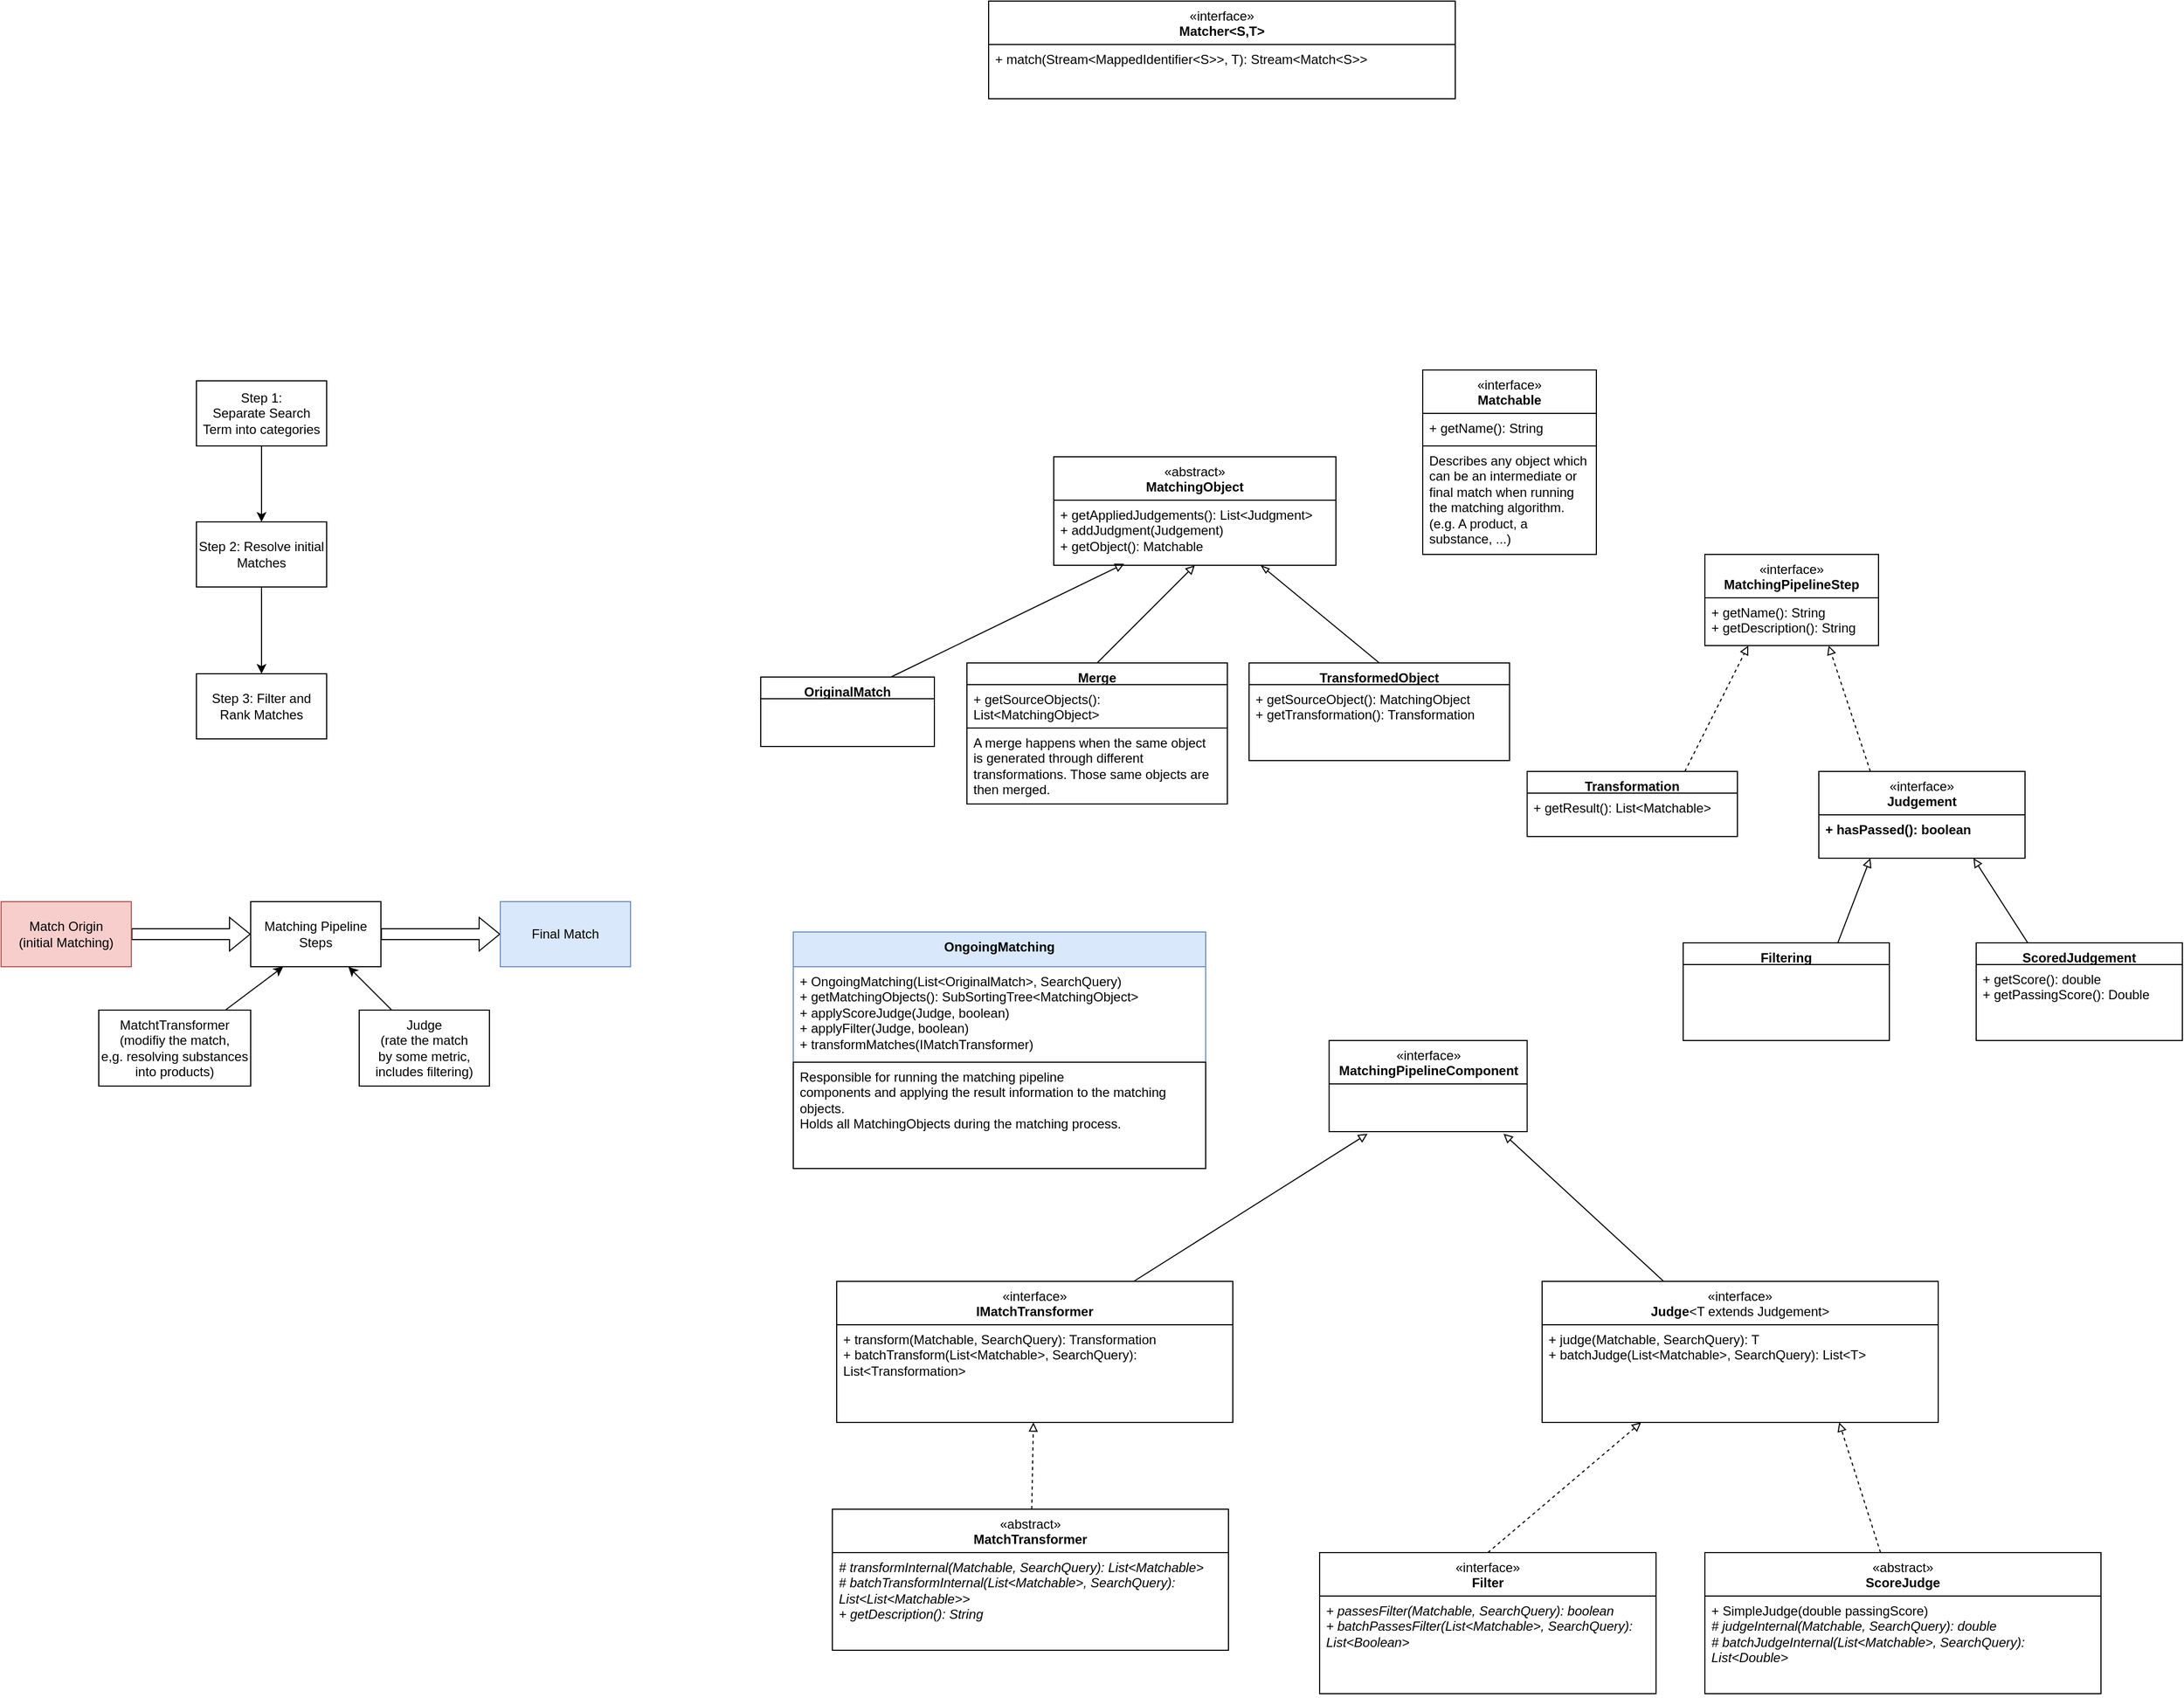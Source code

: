 <mxfile version="24.3.1" type="device">
  <diagram name="Page-1" id="FMcPhcLRTEElsIuv75pr">
    <mxGraphModel dx="1647" dy="2030" grid="1" gridSize="10" guides="1" tooltips="1" connect="1" arrows="1" fold="1" page="1" pageScale="1" pageWidth="850" pageHeight="1100" math="0" shadow="0">
      <root>
        <mxCell id="0" />
        <mxCell id="1" parent="0" />
        <mxCell id="ELG1PlljHL2-bM1odg6w-3" style="edgeStyle=orthogonalEdgeStyle;rounded=0;orthogonalLoop=1;jettySize=auto;html=1;entryX=0.5;entryY=0;entryDx=0;entryDy=0;" parent="1" source="ELG1PlljHL2-bM1odg6w-1" target="1X00-2WaaPi3FvJcH1Gz-4" edge="1">
          <mxGeometry relative="1" as="geometry">
            <mxPoint x="300" y="340" as="targetPoint" />
          </mxGeometry>
        </mxCell>
        <mxCell id="ELG1PlljHL2-bM1odg6w-1" value="&lt;div&gt;Step 1:&lt;/div&gt;&lt;div&gt;Separate Search Term into categories&lt;br&gt;&lt;/div&gt;" style="rounded=0;whiteSpace=wrap;html=1;" parent="1" vertex="1">
          <mxGeometry x="240" y="220" width="120" height="60" as="geometry" />
        </mxCell>
        <mxCell id="ELG1PlljHL2-bM1odg6w-2" value="Step 3: Filter and Rank Matches" style="rounded=0;whiteSpace=wrap;html=1;" parent="1" vertex="1">
          <mxGeometry x="240" y="490" width="120" height="60" as="geometry" />
        </mxCell>
        <mxCell id="ELG1PlljHL2-bM1odg6w-7" style="edgeStyle=orthogonalEdgeStyle;rounded=0;orthogonalLoop=1;jettySize=auto;html=1;entryX=0;entryY=0.5;entryDx=0;entryDy=0;shape=flexArrow;" parent="1" source="ELG1PlljHL2-bM1odg6w-4" target="ELG1PlljHL2-bM1odg6w-5" edge="1">
          <mxGeometry relative="1" as="geometry" />
        </mxCell>
        <mxCell id="ELG1PlljHL2-bM1odg6w-4" value="Match Origin&lt;br&gt;&lt;div&gt;(initial Matching)&lt;/div&gt;" style="rounded=0;whiteSpace=wrap;html=1;fillColor=#f8cecc;strokeColor=#b85450;" parent="1" vertex="1">
          <mxGeometry x="60" y="700" width="120" height="60" as="geometry" />
        </mxCell>
        <mxCell id="ELG1PlljHL2-bM1odg6w-8" style="edgeStyle=orthogonalEdgeStyle;rounded=0;orthogonalLoop=1;jettySize=auto;html=1;entryX=0;entryY=0.5;entryDx=0;entryDy=0;shape=flexArrow;" parent="1" source="ELG1PlljHL2-bM1odg6w-5" target="ELG1PlljHL2-bM1odg6w-6" edge="1">
          <mxGeometry relative="1" as="geometry" />
        </mxCell>
        <mxCell id="ELG1PlljHL2-bM1odg6w-5" value="Matching Pipeline&lt;br&gt;Steps" style="rounded=0;whiteSpace=wrap;html=1;" parent="1" vertex="1">
          <mxGeometry x="290" y="700" width="120" height="60" as="geometry" />
        </mxCell>
        <mxCell id="ELG1PlljHL2-bM1odg6w-6" value="Final Match" style="rounded=0;whiteSpace=wrap;html=1;fillColor=#dae8fc;strokeColor=#6c8ebf;" parent="1" vertex="1">
          <mxGeometry x="520" y="700" width="120" height="60" as="geometry" />
        </mxCell>
        <mxCell id="ELG1PlljHL2-bM1odg6w-13" style="rounded=0;orthogonalLoop=1;jettySize=auto;html=1;entryX=0.25;entryY=1;entryDx=0;entryDy=0;" parent="1" source="ELG1PlljHL2-bM1odg6w-12" target="ELG1PlljHL2-bM1odg6w-5" edge="1">
          <mxGeometry relative="1" as="geometry">
            <mxPoint x="320" y="762" as="targetPoint" />
          </mxGeometry>
        </mxCell>
        <mxCell id="ELG1PlljHL2-bM1odg6w-12" value="MatchtTransformer&lt;br&gt;(modifiy the match,&lt;br&gt;&lt;div&gt;e,g. resolving substances into products)&lt;br&gt;&lt;/div&gt;" style="rounded=0;whiteSpace=wrap;html=1;" parent="1" vertex="1">
          <mxGeometry x="150" y="800" width="140" height="70" as="geometry" />
        </mxCell>
        <mxCell id="ELG1PlljHL2-bM1odg6w-17" style="rounded=0;orthogonalLoop=1;jettySize=auto;html=1;exitX=0.25;exitY=0;exitDx=0;exitDy=0;entryX=0.75;entryY=1;entryDx=0;entryDy=0;" parent="1" source="ELG1PlljHL2-bM1odg6w-16" target="ELG1PlljHL2-bM1odg6w-5" edge="1">
          <mxGeometry relative="1" as="geometry" />
        </mxCell>
        <mxCell id="ELG1PlljHL2-bM1odg6w-16" value="Judge&lt;br&gt;(rate the match&lt;br&gt;by some metric,&lt;br&gt;includes filtering)" style="rounded=0;whiteSpace=wrap;html=1;" parent="1" vertex="1">
          <mxGeometry x="390" y="800" width="120" height="70" as="geometry" />
        </mxCell>
        <mxCell id="ELG1PlljHL2-bM1odg6w-28" value="&lt;span style=&quot;font-weight: normal;&quot;&gt;«interface»&lt;/span&gt;&lt;br&gt;&lt;b&gt;MatchingPipelineStep&lt;/b&gt;" style="swimlane;fontStyle=1;align=center;verticalAlign=top;childLayout=stackLayout;horizontal=1;startSize=40;horizontalStack=0;resizeParent=1;resizeParentMax=0;resizeLast=0;collapsible=1;marginBottom=0;whiteSpace=wrap;html=1;" parent="1" vertex="1">
          <mxGeometry x="1630" y="380" width="160" height="84" as="geometry" />
        </mxCell>
        <mxCell id="ELG1PlljHL2-bM1odg6w-29" value="&lt;div&gt;+ getName(): String&lt;/div&gt;&lt;div&gt;+ getDescription(): String&lt;br&gt;&lt;/div&gt;" style="text;strokeColor=none;fillColor=none;align=left;verticalAlign=top;spacingLeft=4;spacingRight=4;overflow=hidden;rotatable=0;points=[[0,0.5],[1,0.5]];portConstraint=eastwest;whiteSpace=wrap;html=1;" parent="ELG1PlljHL2-bM1odg6w-28" vertex="1">
          <mxGeometry y="40" width="160" height="44" as="geometry" />
        </mxCell>
        <mxCell id="ELG1PlljHL2-bM1odg6w-34" style="rounded=0;orthogonalLoop=1;jettySize=auto;html=1;entryX=0.713;entryY=1;entryDx=0;entryDy=0;entryPerimeter=0;exitX=0.25;exitY=0;exitDx=0;exitDy=0;dashed=1;endArrow=block;endFill=0;" parent="1" source="kuBtR63fE_IgyAm7oiev-7" target="ELG1PlljHL2-bM1odg6w-29" edge="1">
          <mxGeometry relative="1" as="geometry">
            <mxPoint x="1780" y="560" as="sourcePoint" />
          </mxGeometry>
        </mxCell>
        <mxCell id="ELG1PlljHL2-bM1odg6w-35" value="Transformation" style="swimlane;fontStyle=1;align=center;verticalAlign=top;childLayout=stackLayout;horizontal=1;startSize=20;horizontalStack=0;resizeParent=1;resizeParentMax=0;resizeLast=0;collapsible=1;marginBottom=0;whiteSpace=wrap;html=1;" parent="1" vertex="1">
          <mxGeometry x="1466.25" y="580" width="193.75" height="60" as="geometry" />
        </mxCell>
        <mxCell id="kuBtR63fE_IgyAm7oiev-61" value="+ getResult(): List&amp;lt;Matchable&amp;gt;" style="text;strokeColor=none;fillColor=none;align=left;verticalAlign=top;spacingLeft=4;spacingRight=4;overflow=hidden;rotatable=0;points=[[0,0.5],[1,0.5]];portConstraint=eastwest;whiteSpace=wrap;html=1;" parent="ELG1PlljHL2-bM1odg6w-35" vertex="1">
          <mxGeometry y="20" width="193.75" height="40" as="geometry" />
        </mxCell>
        <mxCell id="kuBtR63fE_IgyAm7oiev-1" value="&lt;span style=&quot;font-weight: normal;&quot;&gt;«abstract»&lt;/span&gt;&lt;br&gt;MatchingObject" style="swimlane;fontStyle=1;align=center;verticalAlign=top;childLayout=stackLayout;horizontal=1;startSize=40;horizontalStack=0;resizeParent=1;resizeParentMax=0;resizeLast=0;collapsible=1;marginBottom=0;whiteSpace=wrap;html=1;" parent="1" vertex="1">
          <mxGeometry x="1030" y="290" width="260" height="100" as="geometry" />
        </mxCell>
        <mxCell id="kuBtR63fE_IgyAm7oiev-5" value="&lt;div&gt;+ getAppliedJudgements(): List&amp;lt;Judgment&amp;gt;&lt;br&gt;&lt;/div&gt;&lt;div&gt;+ addJudgment(Judgement)&lt;br&gt;&lt;/div&gt;+ getObject(): Matchable" style="text;strokeColor=none;fillColor=none;align=left;verticalAlign=top;spacingLeft=4;spacingRight=4;overflow=hidden;rotatable=0;points=[[0,0.5],[1,0.5]];portConstraint=eastwest;whiteSpace=wrap;html=1;" parent="kuBtR63fE_IgyAm7oiev-1" vertex="1">
          <mxGeometry y="40" width="260" height="60" as="geometry" />
        </mxCell>
        <mxCell id="kuBtR63fE_IgyAm7oiev-7" value="&lt;div&gt;&lt;span style=&quot;font-weight: normal;&quot;&gt;«interface»&lt;/span&gt;&lt;br&gt;Judgement&lt;/div&gt;" style="swimlane;fontStyle=1;align=center;verticalAlign=top;childLayout=stackLayout;horizontal=1;startSize=40;horizontalStack=0;resizeParent=1;resizeParentMax=0;resizeLast=0;collapsible=1;marginBottom=0;whiteSpace=wrap;html=1;" parent="1" vertex="1">
          <mxGeometry x="1735" y="580" width="190" height="80" as="geometry" />
        </mxCell>
        <mxCell id="kuBtR63fE_IgyAm7oiev-8" value="+ hasPassed(): boolean" style="text;strokeColor=none;fillColor=none;align=left;verticalAlign=top;spacingLeft=4;spacingRight=4;overflow=hidden;rotatable=0;points=[[0,0.5],[1,0.5]];portConstraint=eastwest;whiteSpace=wrap;html=1;fontStyle=1" parent="kuBtR63fE_IgyAm7oiev-7" vertex="1">
          <mxGeometry y="40" width="190" height="40" as="geometry" />
        </mxCell>
        <mxCell id="kuBtR63fE_IgyAm7oiev-16" style="rounded=0;orthogonalLoop=1;jettySize=auto;html=1;exitX=0.25;exitY=0;exitDx=0;exitDy=0;entryX=0.75;entryY=1;entryDx=0;entryDy=0;endArrow=block;endFill=0;" parent="1" source="kuBtR63fE_IgyAm7oiev-9" target="kuBtR63fE_IgyAm7oiev-7" edge="1">
          <mxGeometry relative="1" as="geometry" />
        </mxCell>
        <mxCell id="kuBtR63fE_IgyAm7oiev-9" value="ScoredJudgement" style="swimlane;fontStyle=1;align=center;verticalAlign=top;childLayout=stackLayout;horizontal=1;startSize=20;horizontalStack=0;resizeParent=1;resizeParentMax=0;resizeLast=0;collapsible=1;marginBottom=0;whiteSpace=wrap;html=1;" parent="1" vertex="1">
          <mxGeometry x="1880" y="738" width="190" height="90" as="geometry" />
        </mxCell>
        <mxCell id="kuBtR63fE_IgyAm7oiev-10" value="+ getScore(): double&lt;br&gt;&lt;div&gt;+ getPassingScore(): Double&lt;/div&gt;" style="text;strokeColor=none;fillColor=none;align=left;verticalAlign=top;spacingLeft=4;spacingRight=4;overflow=hidden;rotatable=0;points=[[0,0.5],[1,0.5]];portConstraint=eastwest;whiteSpace=wrap;html=1;" parent="kuBtR63fE_IgyAm7oiev-9" vertex="1">
          <mxGeometry y="20" width="190" height="70" as="geometry" />
        </mxCell>
        <mxCell id="kuBtR63fE_IgyAm7oiev-15" style="rounded=0;orthogonalLoop=1;jettySize=auto;html=1;exitX=0.75;exitY=0;exitDx=0;exitDy=0;entryX=0.25;entryY=1;entryDx=0;entryDy=0;endArrow=block;endFill=0;" parent="1" source="kuBtR63fE_IgyAm7oiev-13" target="kuBtR63fE_IgyAm7oiev-7" edge="1">
          <mxGeometry relative="1" as="geometry" />
        </mxCell>
        <mxCell id="kuBtR63fE_IgyAm7oiev-13" value="Filtering" style="swimlane;fontStyle=1;align=center;verticalAlign=top;childLayout=stackLayout;horizontal=1;startSize=20;horizontalStack=0;resizeParent=1;resizeParentMax=0;resizeLast=0;collapsible=1;marginBottom=0;whiteSpace=wrap;html=1;" parent="1" vertex="1">
          <mxGeometry x="1610" y="738" width="190" height="90" as="geometry">
            <mxRectangle x="1610" y="738" width="90" height="32" as="alternateBounds" />
          </mxGeometry>
        </mxCell>
        <mxCell id="kuBtR63fE_IgyAm7oiev-17" value="" style="rounded=0;orthogonalLoop=1;jettySize=auto;html=1;exitX=0.75;exitY=0;exitDx=0;exitDy=0;entryX=0.25;entryY=1;entryDx=0;entryDy=0;endArrow=block;endFill=0;dashed=1;" parent="1" source="ELG1PlljHL2-bM1odg6w-35" target="ELG1PlljHL2-bM1odg6w-28" edge="1">
          <mxGeometry relative="1" as="geometry">
            <mxPoint x="1510" y="603" as="sourcePoint" />
            <mxPoint x="1627.5" y="502" as="targetPoint" />
          </mxGeometry>
        </mxCell>
        <mxCell id="kuBtR63fE_IgyAm7oiev-19" value="OriginalMatch" style="swimlane;fontStyle=1;align=center;verticalAlign=top;childLayout=stackLayout;horizontal=1;startSize=20;horizontalStack=0;resizeParent=1;resizeParentMax=0;resizeLast=0;collapsible=1;marginBottom=0;whiteSpace=wrap;html=1;" parent="1" vertex="1">
          <mxGeometry x="760" y="493" width="160" height="64" as="geometry" />
        </mxCell>
        <mxCell id="kuBtR63fE_IgyAm7oiev-25" style="rounded=0;orthogonalLoop=1;jettySize=auto;html=1;exitX=0.5;exitY=0;exitDx=0;exitDy=0;endArrow=blockThin;endFill=0;" parent="1" source="kuBtR63fE_IgyAm7oiev-21" target="kuBtR63fE_IgyAm7oiev-1" edge="1">
          <mxGeometry relative="1" as="geometry" />
        </mxCell>
        <mxCell id="kuBtR63fE_IgyAm7oiev-21" value="TransformedObject" style="swimlane;fontStyle=1;align=center;verticalAlign=top;childLayout=stackLayout;horizontal=1;startSize=20;horizontalStack=0;resizeParent=1;resizeParentMax=0;resizeLast=0;collapsible=1;marginBottom=0;whiteSpace=wrap;html=1;" parent="1" vertex="1">
          <mxGeometry x="1210" y="480" width="240" height="90" as="geometry" />
        </mxCell>
        <mxCell id="kuBtR63fE_IgyAm7oiev-22" value="&lt;div&gt;+ getSourceObject(): MatchingObject&lt;br&gt;&lt;/div&gt;&lt;div&gt;+ getTransformation(): Transformation&lt;br&gt;&lt;/div&gt;" style="text;strokeColor=none;fillColor=none;align=left;verticalAlign=top;spacingLeft=4;spacingRight=4;overflow=hidden;rotatable=0;points=[[0,0.5],[1,0.5]];portConstraint=eastwest;whiteSpace=wrap;html=1;" parent="kuBtR63fE_IgyAm7oiev-21" vertex="1">
          <mxGeometry y="20" width="240" height="70" as="geometry" />
        </mxCell>
        <mxCell id="kuBtR63fE_IgyAm7oiev-24" style="rounded=0;orthogonalLoop=1;jettySize=auto;html=1;exitX=0.75;exitY=0;exitDx=0;exitDy=0;entryX=0.25;entryY=0.977;entryDx=0;entryDy=0;entryPerimeter=0;endArrow=block;endFill=0;" parent="1" source="kuBtR63fE_IgyAm7oiev-19" target="kuBtR63fE_IgyAm7oiev-5" edge="1">
          <mxGeometry relative="1" as="geometry" />
        </mxCell>
        <mxCell id="kuBtR63fE_IgyAm7oiev-26" value="&lt;span style=&quot;font-weight: normal;&quot;&gt;«interface»&lt;/span&gt;&lt;br&gt;Matchable" style="swimlane;fontStyle=1;align=center;verticalAlign=top;childLayout=stackLayout;horizontal=1;startSize=40;horizontalStack=0;resizeParent=1;resizeParentMax=0;resizeLast=0;collapsible=1;marginBottom=0;whiteSpace=wrap;html=1;" parent="1" vertex="1">
          <mxGeometry x="1370" y="210" width="160" height="170" as="geometry" />
        </mxCell>
        <mxCell id="kuBtR63fE_IgyAm7oiev-27" value="&lt;div&gt;+ getName(): String&lt;/div&gt;" style="text;strokeColor=none;fillColor=none;align=left;verticalAlign=top;spacingLeft=4;spacingRight=4;overflow=hidden;rotatable=0;points=[[0,0.5],[1,0.5]];portConstraint=eastwest;whiteSpace=wrap;html=1;" parent="kuBtR63fE_IgyAm7oiev-26" vertex="1">
          <mxGeometry y="40" width="160" height="30" as="geometry" />
        </mxCell>
        <mxCell id="kuBtR63fE_IgyAm7oiev-28" value="&lt;div&gt;Describes any object which&lt;/div&gt;&lt;div&gt;can be an intermediate or&lt;/div&gt;&lt;div&gt;final match when running&lt;/div&gt;&lt;div&gt;the matching algorithm.&lt;br&gt;(e.g. A product, a substance, ...)&lt;br&gt;&lt;/div&gt;" style="text;strokeColor=default;fillColor=none;align=left;verticalAlign=top;spacingLeft=4;spacingRight=4;overflow=hidden;rotatable=0;points=[[0,0.5],[1,0.5]];portConstraint=eastwest;whiteSpace=wrap;html=1;" parent="kuBtR63fE_IgyAm7oiev-26" vertex="1">
          <mxGeometry y="70" width="160" height="100" as="geometry" />
        </mxCell>
        <mxCell id="kuBtR63fE_IgyAm7oiev-45" style="rounded=0;orthogonalLoop=1;jettySize=auto;html=1;entryX=0.881;entryY=1.045;entryDx=0;entryDy=0;endArrow=block;endFill=0;entryPerimeter=0;" parent="1" source="kuBtR63fE_IgyAm7oiev-29" edge="1">
          <mxGeometry relative="1" as="geometry">
            <mxPoint x="1444.532" y="913.98" as="targetPoint" />
          </mxGeometry>
        </mxCell>
        <mxCell id="kuBtR63fE_IgyAm7oiev-29" value="&lt;span style=&quot;font-weight: normal;&quot;&gt;«interface»&lt;/span&gt;&lt;br&gt;Judge&lt;span style=&quot;font-weight: normal;&quot;&gt;&amp;lt;T extends Judgement&amp;gt;&lt;br&gt;&lt;/span&gt;" style="swimlane;fontStyle=1;align=center;verticalAlign=top;childLayout=stackLayout;horizontal=1;startSize=40;horizontalStack=0;resizeParent=1;resizeParentMax=0;resizeLast=0;collapsible=1;marginBottom=0;whiteSpace=wrap;html=1;" parent="1" vertex="1">
          <mxGeometry x="1480" y="1050" width="365" height="130" as="geometry" />
        </mxCell>
        <mxCell id="kuBtR63fE_IgyAm7oiev-30" value="&lt;div&gt;+ judge(Matchable, SearchQuery): T&lt;br&gt;&lt;/div&gt;&lt;div&gt;+ batchJudge(List&amp;lt;Matchable&amp;gt;, SearchQuery): List&amp;lt;T&amp;gt;&lt;br&gt;&lt;/div&gt;" style="text;strokeColor=none;fillColor=none;align=left;verticalAlign=top;spacingLeft=4;spacingRight=4;overflow=hidden;rotatable=0;points=[[0,0.5],[1,0.5]];portConstraint=eastwest;whiteSpace=wrap;html=1;" parent="kuBtR63fE_IgyAm7oiev-29" vertex="1">
          <mxGeometry y="40" width="365" height="90" as="geometry" />
        </mxCell>
        <mxCell id="kuBtR63fE_IgyAm7oiev-46" style="rounded=0;orthogonalLoop=1;jettySize=auto;html=1;exitX=0.75;exitY=0;exitDx=0;exitDy=0;entryX=0.194;entryY=1.045;entryDx=0;entryDy=0;endArrow=block;endFill=0;entryPerimeter=0;" parent="1" source="kuBtR63fE_IgyAm7oiev-32" edge="1">
          <mxGeometry relative="1" as="geometry">
            <mxPoint x="1319.155" y="913.98" as="targetPoint" />
          </mxGeometry>
        </mxCell>
        <mxCell id="kuBtR63fE_IgyAm7oiev-32" value="&lt;span style=&quot;font-weight: normal;&quot;&gt;«interface»&lt;/span&gt;&lt;br&gt;IMatchTransformer" style="swimlane;fontStyle=1;align=center;verticalAlign=top;childLayout=stackLayout;horizontal=1;startSize=40;horizontalStack=0;resizeParent=1;resizeParentMax=0;resizeLast=0;collapsible=1;marginBottom=0;whiteSpace=wrap;html=1;" parent="1" vertex="1">
          <mxGeometry x="830" y="1050" width="365" height="130" as="geometry" />
        </mxCell>
        <mxCell id="kuBtR63fE_IgyAm7oiev-33" value="&lt;div&gt;+ transform(Matchable, SearchQuery): Transformation&lt;br&gt;&lt;/div&gt;&lt;div&gt;+ batchTransform(List&amp;lt;Matchable&amp;gt;, SearchQuery): List&amp;lt;Transformation&amp;gt;&lt;br&gt;&lt;/div&gt;" style="text;strokeColor=none;fillColor=none;align=left;verticalAlign=top;spacingLeft=4;spacingRight=4;overflow=hidden;rotatable=0;points=[[0,0.5],[1,0.5]];portConstraint=eastwest;whiteSpace=wrap;html=1;" parent="kuBtR63fE_IgyAm7oiev-32" vertex="1">
          <mxGeometry y="40" width="365" height="90" as="geometry" />
        </mxCell>
        <mxCell id="kuBtR63fE_IgyAm7oiev-51" style="rounded=0;orthogonalLoop=1;jettySize=auto;html=1;exitX=0.5;exitY=0;exitDx=0;exitDy=0;endArrow=block;endFill=0;dashed=1;entryX=0.25;entryY=1;entryDx=0;entryDy=0;" parent="1" source="kuBtR63fE_IgyAm7oiev-34" target="kuBtR63fE_IgyAm7oiev-29" edge="1">
          <mxGeometry relative="1" as="geometry">
            <mxPoint x="1660" y="1240" as="targetPoint" />
          </mxGeometry>
        </mxCell>
        <mxCell id="kuBtR63fE_IgyAm7oiev-34" value="&lt;div&gt;&lt;span style=&quot;font-weight: normal;&quot;&gt;«interface»&lt;/span&gt;&lt;/div&gt;&lt;div&gt;Filter&lt;/div&gt;" style="swimlane;fontStyle=1;align=center;verticalAlign=top;childLayout=stackLayout;horizontal=1;startSize=40;horizontalStack=0;resizeParent=1;resizeParentMax=0;resizeLast=0;collapsible=1;marginBottom=0;whiteSpace=wrap;html=1;" parent="1" vertex="1">
          <mxGeometry x="1275" y="1300" width="310" height="130" as="geometry" />
        </mxCell>
        <mxCell id="kuBtR63fE_IgyAm7oiev-35" value="&lt;div&gt;&lt;i&gt;+ passesFilter(Matchable, SearchQuery): boolean&lt;/i&gt;&lt;br&gt;&lt;/div&gt;&lt;div&gt;&lt;i&gt;+ batchPassesFilter(List&amp;lt;Matchable&amp;gt;, SearchQuery): List&amp;lt;Boolean&amp;gt;&lt;/i&gt;&lt;br&gt;&lt;/div&gt;" style="text;strokeColor=none;fillColor=none;align=left;verticalAlign=top;spacingLeft=4;spacingRight=4;overflow=hidden;rotatable=0;points=[[0,0.5],[1,0.5]];portConstraint=eastwest;whiteSpace=wrap;html=1;" parent="kuBtR63fE_IgyAm7oiev-34" vertex="1">
          <mxGeometry y="40" width="310" height="90" as="geometry" />
        </mxCell>
        <mxCell id="kuBtR63fE_IgyAm7oiev-36" value="OngoingMatching" style="swimlane;fontStyle=1;align=center;verticalAlign=top;childLayout=stackLayout;horizontal=1;startSize=32;horizontalStack=0;resizeParent=1;resizeParentMax=0;resizeLast=0;collapsible=1;marginBottom=0;whiteSpace=wrap;html=1;fillColor=#dae8fc;strokeColor=#6c8ebf;" parent="1" vertex="1">
          <mxGeometry x="790" y="728" width="380" height="218" as="geometry" />
        </mxCell>
        <mxCell id="kuBtR63fE_IgyAm7oiev-37" value="&lt;div&gt;+ OngoingMatching(List&amp;lt;OriginalMatch&amp;gt;, SearchQuery)&lt;/div&gt;&lt;div&gt;+ getMatchingObjects(): SubSortingTree&amp;lt;MatchingObject&amp;gt;&lt;/div&gt;&lt;div&gt;+ applyScoreJudge(Judge, boolean)&lt;br&gt;&lt;/div&gt;&lt;div&gt;+ applyFilter(Judge, boolean)&lt;/div&gt;&lt;div&gt;+ transformMatches(IMatchTransformer)&lt;br&gt;&lt;/div&gt;" style="text;strokeColor=none;fillColor=none;align=left;verticalAlign=top;spacingLeft=4;spacingRight=4;overflow=hidden;rotatable=0;points=[[0,0.5],[1,0.5]];portConstraint=eastwest;whiteSpace=wrap;html=1;" parent="kuBtR63fE_IgyAm7oiev-36" vertex="1">
          <mxGeometry y="32" width="380" height="88" as="geometry" />
        </mxCell>
        <mxCell id="kuBtR63fE_IgyAm7oiev-47" value="&lt;div&gt;Responsible for running the matching pipeline&lt;/div&gt;&lt;div&gt;components and applying the result information to the matching objects.&lt;/div&gt;&lt;div&gt;Holds all MatchingObjects during the matching process.&lt;br&gt;&lt;/div&gt;" style="text;strokeColor=default;fillColor=none;align=left;verticalAlign=top;spacingLeft=4;spacingRight=4;overflow=hidden;rotatable=0;points=[[0,0.5],[1,0.5]];portConstraint=eastwest;whiteSpace=wrap;html=1;" parent="kuBtR63fE_IgyAm7oiev-36" vertex="1">
          <mxGeometry y="120" width="380" height="98" as="geometry" />
        </mxCell>
        <mxCell id="kuBtR63fE_IgyAm7oiev-49" value="&lt;span style=&quot;font-weight: normal;&quot;&gt;«interface»&lt;/span&gt;&lt;br&gt;&lt;b&gt;MatchingPipelineComponent&lt;/b&gt;" style="swimlane;fontStyle=1;align=center;verticalAlign=top;childLayout=stackLayout;horizontal=1;startSize=40;horizontalStack=0;resizeParent=1;resizeParentMax=0;resizeLast=0;collapsible=1;marginBottom=0;whiteSpace=wrap;html=1;" parent="1" vertex="1">
          <mxGeometry x="1283.75" y="828" width="182.5" height="84" as="geometry" />
        </mxCell>
        <mxCell id="kuBtR63fE_IgyAm7oiev-55" style="rounded=0;orthogonalLoop=1;jettySize=auto;html=1;endArrow=block;endFill=0;dashed=1;entryX=0.75;entryY=1;entryDx=0;entryDy=0;" parent="1" source="kuBtR63fE_IgyAm7oiev-52" target="kuBtR63fE_IgyAm7oiev-29" edge="1">
          <mxGeometry relative="1" as="geometry" />
        </mxCell>
        <mxCell id="kuBtR63fE_IgyAm7oiev-52" value="&lt;span style=&quot;font-weight: normal;&quot;&gt;«abstract»&lt;/span&gt;&lt;br&gt;ScoreJudge&lt;span style=&quot;font-weight: normal;&quot;&gt;&lt;br&gt;&lt;/span&gt;" style="swimlane;fontStyle=1;align=center;verticalAlign=top;childLayout=stackLayout;horizontal=1;startSize=40;horizontalStack=0;resizeParent=1;resizeParentMax=0;resizeLast=0;collapsible=1;marginBottom=0;whiteSpace=wrap;html=1;" parent="1" vertex="1">
          <mxGeometry x="1630" y="1300" width="365" height="130" as="geometry" />
        </mxCell>
        <mxCell id="kuBtR63fE_IgyAm7oiev-53" value="&lt;div&gt;+ SimpleJudge(double passingScore)&lt;/div&gt;&lt;div&gt;&lt;i&gt;# judgeInternal(Matchable, SearchQuery): double&lt;/i&gt;&lt;br&gt;&lt;/div&gt;&lt;div&gt;&lt;i&gt;# batchJudgeInternal(List&amp;lt;Matchable&amp;gt;, SearchQuery): List&amp;lt;Double&amp;gt;&lt;/i&gt;&lt;br&gt;&lt;/div&gt;" style="text;strokeColor=none;fillColor=none;align=left;verticalAlign=top;spacingLeft=4;spacingRight=4;overflow=hidden;rotatable=0;points=[[0,0.5],[1,0.5]];portConstraint=eastwest;whiteSpace=wrap;html=1;" parent="kuBtR63fE_IgyAm7oiev-52" vertex="1">
          <mxGeometry y="40" width="365" height="90" as="geometry" />
        </mxCell>
        <mxCell id="kuBtR63fE_IgyAm7oiev-60" style="rounded=0;orthogonalLoop=1;jettySize=auto;html=1;endArrow=block;endFill=0;dashed=1;" parent="1" source="kuBtR63fE_IgyAm7oiev-58" target="kuBtR63fE_IgyAm7oiev-32" edge="1">
          <mxGeometry relative="1" as="geometry" />
        </mxCell>
        <mxCell id="kuBtR63fE_IgyAm7oiev-58" value="&lt;span style=&quot;font-weight: normal;&quot;&gt;«abstract»&lt;/span&gt;&lt;br&gt;MatchTransformer" style="swimlane;fontStyle=1;align=center;verticalAlign=top;childLayout=stackLayout;horizontal=1;startSize=40;horizontalStack=0;resizeParent=1;resizeParentMax=0;resizeLast=0;collapsible=1;marginBottom=0;whiteSpace=wrap;html=1;" parent="1" vertex="1">
          <mxGeometry x="826" y="1260" width="365" height="130" as="geometry" />
        </mxCell>
        <mxCell id="kuBtR63fE_IgyAm7oiev-59" value="&lt;div&gt;&lt;i&gt;# transformInternal(Matchable, SearchQuery): List&amp;lt;Matchable&amp;gt;&lt;br&gt;&lt;/i&gt;&lt;/div&gt;&lt;div&gt;&lt;i&gt;# batchTransformInternal(List&amp;lt;Matchable&amp;gt;, SearchQuery): List&amp;lt;List&amp;lt;Matchable&amp;gt;&amp;gt;&lt;/i&gt;&lt;/div&gt;&lt;div&gt;&lt;i&gt;+ getDescription(): String&lt;br&gt;&lt;/i&gt;&lt;/div&gt;" style="text;strokeColor=none;fillColor=none;align=left;verticalAlign=top;spacingLeft=4;spacingRight=4;overflow=hidden;rotatable=0;points=[[0,0.5],[1,0.5]];portConstraint=eastwest;whiteSpace=wrap;html=1;" parent="kuBtR63fE_IgyAm7oiev-58" vertex="1">
          <mxGeometry y="40" width="365" height="90" as="geometry" />
        </mxCell>
        <mxCell id="kuBtR63fE_IgyAm7oiev-65" style="rounded=0;orthogonalLoop=1;jettySize=auto;html=1;exitX=0.5;exitY=0;exitDx=0;exitDy=0;entryX=0.5;entryY=1;entryDx=0;entryDy=0;endArrow=block;endFill=0;" parent="1" source="kuBtR63fE_IgyAm7oiev-63" target="kuBtR63fE_IgyAm7oiev-1" edge="1">
          <mxGeometry relative="1" as="geometry" />
        </mxCell>
        <mxCell id="kuBtR63fE_IgyAm7oiev-63" value="Merge" style="swimlane;fontStyle=1;align=center;verticalAlign=top;childLayout=stackLayout;horizontal=1;startSize=20;horizontalStack=0;resizeParent=1;resizeParentMax=0;resizeLast=0;collapsible=1;marginBottom=0;whiteSpace=wrap;html=1;" parent="1" vertex="1">
          <mxGeometry x="950" y="480" width="240" height="130" as="geometry" />
        </mxCell>
        <mxCell id="kuBtR63fE_IgyAm7oiev-64" value="+ getSourceObjects(): List&amp;lt;MatchingObject&amp;gt;" style="text;strokeColor=none;fillColor=none;align=left;verticalAlign=top;spacingLeft=4;spacingRight=4;overflow=hidden;rotatable=0;points=[[0,0.5],[1,0.5]];portConstraint=eastwest;whiteSpace=wrap;html=1;" parent="kuBtR63fE_IgyAm7oiev-63" vertex="1">
          <mxGeometry y="20" width="240" height="40" as="geometry" />
        </mxCell>
        <mxCell id="kuBtR63fE_IgyAm7oiev-66" value="&lt;div&gt;A merge happens when the same object&lt;/div&gt;&lt;div&gt;is generated through different transformations. Those same objects are then merged.&lt;br&gt;&lt;/div&gt;" style="text;strokeColor=default;fillColor=none;align=left;verticalAlign=top;spacingLeft=4;spacingRight=4;overflow=hidden;rotatable=0;points=[[0,0.5],[1,0.5]];portConstraint=eastwest;whiteSpace=wrap;html=1;" parent="kuBtR63fE_IgyAm7oiev-63" vertex="1">
          <mxGeometry y="60" width="240" height="70" as="geometry" />
        </mxCell>
        <mxCell id="1X00-2WaaPi3FvJcH1Gz-9" style="edgeStyle=orthogonalEdgeStyle;rounded=0;orthogonalLoop=1;jettySize=auto;html=1;exitX=0.5;exitY=1;exitDx=0;exitDy=0;entryX=0.5;entryY=0;entryDx=0;entryDy=0;" edge="1" parent="1" source="1X00-2WaaPi3FvJcH1Gz-4" target="ELG1PlljHL2-bM1odg6w-2">
          <mxGeometry relative="1" as="geometry" />
        </mxCell>
        <mxCell id="1X00-2WaaPi3FvJcH1Gz-4" value="Step 2: Resolve initial Matches" style="rounded=0;whiteSpace=wrap;html=1;" vertex="1" parent="1">
          <mxGeometry x="240" y="350" width="120" height="60" as="geometry" />
        </mxCell>
        <mxCell id="1X00-2WaaPi3FvJcH1Gz-10" value="&lt;div&gt;&lt;span style=&quot;font-weight: normal;&quot;&gt;«interface»&lt;/span&gt;&lt;br&gt;&lt;/div&gt;&lt;div&gt;Matcher&amp;lt;S,T&amp;gt;&lt;/div&gt;" style="swimlane;fontStyle=1;align=center;verticalAlign=top;childLayout=stackLayout;horizontal=1;startSize=40;horizontalStack=0;resizeParent=1;resizeParentMax=0;resizeLast=0;collapsible=1;marginBottom=0;whiteSpace=wrap;html=1;" vertex="1" parent="1">
          <mxGeometry x="970" y="-130" width="430" height="90" as="geometry" />
        </mxCell>
        <mxCell id="1X00-2WaaPi3FvJcH1Gz-11" value="&lt;div&gt;+ match(Stream&amp;lt;MappedIdentifier&amp;lt;S&amp;gt;&amp;gt;, T): Stream&amp;lt;Match&amp;lt;S&amp;gt;&amp;gt;&lt;/div&gt;" style="text;strokeColor=none;fillColor=none;align=left;verticalAlign=top;spacingLeft=4;spacingRight=4;overflow=hidden;rotatable=0;points=[[0,0.5],[1,0.5]];portConstraint=eastwest;whiteSpace=wrap;html=1;" vertex="1" parent="1X00-2WaaPi3FvJcH1Gz-10">
          <mxGeometry y="40" width="430" height="50" as="geometry" />
        </mxCell>
      </root>
    </mxGraphModel>
  </diagram>
</mxfile>
